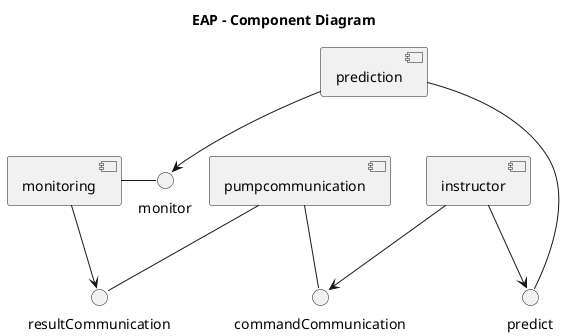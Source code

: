 @startuml

title EAP - Component Diagram

[instructor]
[pumpcommunication] -- resultCommunication
[pumpcommunication] -- commandCommunication
[monitoring] - monitor
[prediction] - predict


[monitoring] --> resultCommunication
[prediction] --> monitor
[instructor] --> predict
[instructor] --> commandCommunication

@enduml
